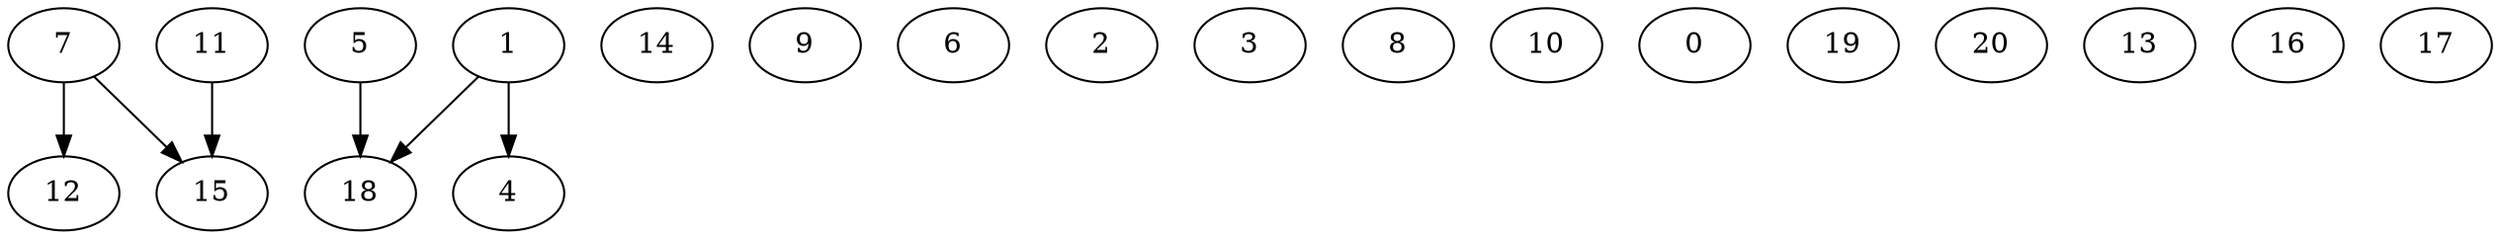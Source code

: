 digraph "Random_Nodes_21_Density_0.29_CCR_2.00_WeightType_Random_GB" {
	graph ["Duplicate states"=0,
		GraphType=Random,
		"Max states in OPEN"=0,
		Modes="120000ms; topo-ordered tasks, ; Pruning: task equivalence, fixed order ready list, ; F-value: ; Optimisation: best schedule length (\
SL) optimisation on equal, ",
		NumberOfTasks=21,
		"Pruned using list schedule length"=310438,
		"States removed from OPEN"=0,
		TargetSystem="Homogeneous-4",
		"Time to schedule (ms)"=642,
		"Total idle time"=0,
		"Total schedule length"=30,
		"Total sequential time"=120,
		"Total states created"=548002
	];
	7	["Finish time"=16,
		Processor=0,
		"Start time"=10,
		Weight=6];
	12	["Finish time"=30,
		Processor=0,
		"Start time"=21,
		Weight=9];
	7 -> 12	[Weight=60];
	15	["Finish time"=21,
		Processor=0,
		"Start time"=16,
		Weight=5];
	7 -> 15	[Weight=60];
	5	["Finish time"=23,
		Processor=1,
		"Start time"=19,
		Weight=4];
	18	["Finish time"=30,
		Processor=1,
		"Start time"=23,
		Weight=7];
	5 -> 18	[Weight=54];
	11	["Finish time"=10,
		Processor=0,
		"Start time"=6,
		Weight=4];
	11 -> 15	[Weight=36];
	1	["Finish time"=8,
		Processor=1,
		"Start time"=0,
		Weight=8];
	1 -> 18	[Weight=12];
	4	["Finish time"=30,
		Processor=2,
		"Start time"=27,
		Weight=3];
	1 -> 4	[Weight=18];
	14	["Finish time"=10,
		Processor=2,
		"Start time"=0,
		Weight=10];
	9	["Finish time"=9,
		Processor=3,
		"Start time"=0,
		Weight=9];
	6	["Finish time"=17,
		Processor=3,
		"Start time"=9,
		Weight=8];
	2	["Finish time"=19,
		Processor=1,
		"Start time"=12,
		Weight=7];
	3	["Finish time"=17,
		Processor=2,
		"Start time"=10,
		Weight=7];
	8	["Finish time"=24,
		Processor=3,
		"Start time"=17,
		Weight=7];
	10	["Finish time"=30,
		Processor=3,
		"Start time"=24,
		Weight=6];
	0	["Finish time"=22,
		Processor=2,
		"Start time"=17,
		Weight=5];
	19	["Finish time"=27,
		Processor=2,
		"Start time"=22,
		Weight=5];
	20	["Finish time"=12,
		Processor=1,
		"Start time"=8,
		Weight=4];
	13	["Finish time"=6,
		Processor=0,
		"Start time"=4,
		Weight=2];
	16	["Finish time"=4,
		Processor=0,
		"Start time"=2,
		Weight=2];
	17	["Finish time"=2,
		Processor=0,
		"Start time"=0,
		Weight=2];
}
